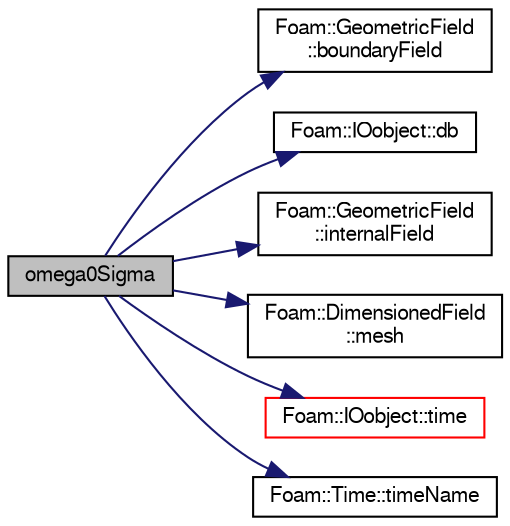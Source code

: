 digraph "omega0Sigma"
{
  bgcolor="transparent";
  edge [fontname="FreeSans",fontsize="10",labelfontname="FreeSans",labelfontsize="10"];
  node [fontname="FreeSans",fontsize="10",shape=record];
  rankdir="LR";
  Node8 [label="omega0Sigma",height=0.2,width=0.4,color="black", fillcolor="grey75", style="filled", fontcolor="black"];
  Node8 -> Node9 [color="midnightblue",fontsize="10",style="solid",fontname="FreeSans"];
  Node9 [label="Foam::GeometricField\l::boundaryField",height=0.2,width=0.4,color="black",URL="$a22434.html#a3c6c1a789b48ea0c5e8bff64f9c14f2d",tooltip="Return reference to GeometricBoundaryField. "];
  Node8 -> Node10 [color="midnightblue",fontsize="10",style="solid",fontname="FreeSans"];
  Node10 [label="Foam::IOobject::db",height=0.2,width=0.4,color="black",URL="$a26142.html#a65cc75d9f80b1df5c3184fb2274a97f1",tooltip="Return the local objectRegistry. "];
  Node8 -> Node11 [color="midnightblue",fontsize="10",style="solid",fontname="FreeSans"];
  Node11 [label="Foam::GeometricField\l::internalField",height=0.2,width=0.4,color="black",URL="$a22434.html#a9536140d36d69bbac40496f6b817aa0a",tooltip="Return internal field. "];
  Node8 -> Node12 [color="midnightblue",fontsize="10",style="solid",fontname="FreeSans"];
  Node12 [label="Foam::DimensionedField\l::mesh",height=0.2,width=0.4,color="black",URL="$a26390.html#a8f1110830348a1448a14ab5e3cf47e3b",tooltip="Return mesh. "];
  Node8 -> Node13 [color="midnightblue",fontsize="10",style="solid",fontname="FreeSans"];
  Node13 [label="Foam::IOobject::time",height=0.2,width=0.4,color="red",URL="$a26142.html#a1ed86245b170b9f651f62650b1827500",tooltip="Return time. "];
  Node8 -> Node15 [color="midnightblue",fontsize="10",style="solid",fontname="FreeSans"];
  Node15 [label="Foam::Time::timeName",height=0.2,width=0.4,color="black",URL="$a26350.html#ad9d86fef6eca18797c786726cf925179",tooltip="Return time name of given scalar time. "];
}

